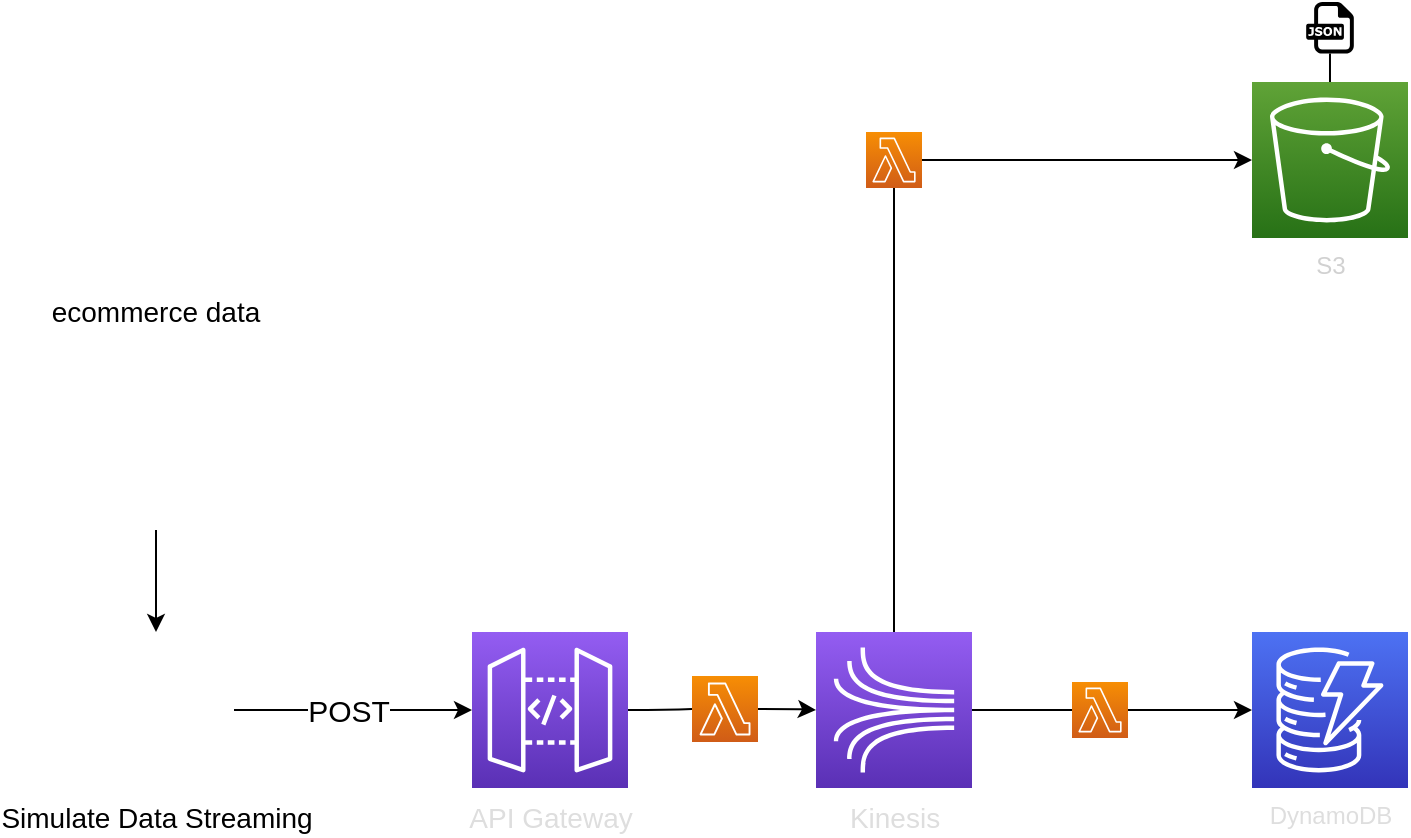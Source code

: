 <mxfile>
    <diagram id="IkYTs75mhj4TECmvrreR" name="Page-1">
        <mxGraphModel dx="1154" dy="828" grid="1" gridSize="10" guides="1" tooltips="1" connect="1" arrows="1" fold="1" page="1" pageScale="1" pageWidth="1169" pageHeight="827" math="0" shadow="0">
            <root>
                <mxCell id="0"/>
                <mxCell id="1" parent="0"/>
                <mxCell id="qmMerwDKsAp8zAsYEjNZ-7" style="edgeStyle=orthogonalEdgeStyle;orthogonalLoop=1;jettySize=auto;html=1;entryX=0;entryY=0.5;entryDx=0;entryDy=0;entryPerimeter=0;fontSize=15;curved=1;" parent="1" source="qmMerwDKsAp8zAsYEjNZ-1" target="qmMerwDKsAp8zAsYEjNZ-6" edge="1">
                    <mxGeometry relative="1" as="geometry"/>
                </mxCell>
                <mxCell id="qmMerwDKsAp8zAsYEjNZ-8" value="POST" style="edgeLabel;html=1;align=center;verticalAlign=middle;resizable=0;points=[];fontSize=15;" parent="qmMerwDKsAp8zAsYEjNZ-7" vertex="1" connectable="0">
                    <mxGeometry x="-0.174" y="-1" relative="1" as="geometry">
                        <mxPoint x="8" y="-1" as="offset"/>
                    </mxGeometry>
                </mxCell>
                <mxCell id="qmMerwDKsAp8zAsYEjNZ-1" value="&lt;font style=&quot;font-size: 14px&quot;&gt;Simulate Data Streaming&lt;/font&gt;" style="shape=image;html=1;verticalAlign=top;verticalLabelPosition=bottom;labelBackgroundColor=none;imageAspect=0;aspect=fixed;image=https://cdn4.iconfinder.com/data/icons/scripting-and-programming-languages/512/Python_logo-128.png;" parent="1" vertex="1">
                    <mxGeometry x="63" y="375" width="78" height="78" as="geometry"/>
                </mxCell>
                <mxCell id="qmMerwDKsAp8zAsYEjNZ-3" style="edgeStyle=orthogonalEdgeStyle;orthogonalLoop=1;jettySize=auto;html=1;entryX=0.5;entryY=0;entryDx=0;entryDy=0;curved=1;" parent="1" source="qmMerwDKsAp8zAsYEjNZ-2" target="qmMerwDKsAp8zAsYEjNZ-1" edge="1">
                    <mxGeometry relative="1" as="geometry"/>
                </mxCell>
                <mxCell id="qmMerwDKsAp8zAsYEjNZ-2" value="" style="shape=image;html=1;verticalAlign=top;verticalLabelPosition=bottom;labelBackgroundColor=#ffffff;imageAspect=0;aspect=fixed;image=https://cdn3.iconfinder.com/data/icons/dompicon-glyph-file-format-2/256/file-csv-format-type-128.png;" parent="1" vertex="1">
                    <mxGeometry x="55" y="230" width="94" height="94" as="geometry"/>
                </mxCell>
                <mxCell id="qmMerwDKsAp8zAsYEjNZ-12" style="edgeStyle=orthogonalEdgeStyle;orthogonalLoop=1;jettySize=auto;html=1;entryX=0;entryY=0.5;entryDx=0;entryDy=0;entryPerimeter=0;fontSize=16;startArrow=none;curved=1;" parent="1" source="qmMerwDKsAp8zAsYEjNZ-15" target="qmMerwDKsAp8zAsYEjNZ-11" edge="1">
                    <mxGeometry relative="1" as="geometry"/>
                </mxCell>
                <mxCell id="qmMerwDKsAp8zAsYEjNZ-6" value="API Gateway" style="points=[[0,0,0],[0.25,0,0],[0.5,0,0],[0.75,0,0],[1,0,0],[0,1,0],[0.25,1,0],[0.5,1,0],[0.75,1,0],[1,1,0],[0,0.25,0],[0,0.5,0],[0,0.75,0],[1,0.25,0],[1,0.5,0],[1,0.75,0]];outlineConnect=0;gradientColor=#945DF2;gradientDirection=north;fillColor=#5A30B5;strokeColor=#ffffff;dashed=0;verticalLabelPosition=bottom;verticalAlign=top;align=center;html=1;fontSize=14;fontStyle=0;aspect=fixed;shape=mxgraph.aws4.resourceIcon;resIcon=mxgraph.aws4.api_gateway;fontColor=#DEDEDE;" parent="1" vertex="1">
                    <mxGeometry x="260" y="375" width="78" height="78" as="geometry"/>
                </mxCell>
                <mxCell id="qmMerwDKsAp8zAsYEjNZ-29" style="edgeStyle=orthogonalEdgeStyle;orthogonalLoop=1;jettySize=auto;html=1;entryX=0;entryY=0.5;entryDx=0;entryDy=0;entryPerimeter=0;fontSize=14;startArrow=none;curved=1;" parent="1" source="qmMerwDKsAp8zAsYEjNZ-27" target="qmMerwDKsAp8zAsYEjNZ-28" edge="1">
                    <mxGeometry relative="1" as="geometry"/>
                </mxCell>
                <mxCell id="qmMerwDKsAp8zAsYEjNZ-11" value="&lt;font style=&quot;font-size: 14px&quot;&gt;Kinesis&lt;/font&gt;" style="points=[[0,0,0],[0.25,0,0],[0.5,0,0],[0.75,0,0],[1,0,0],[0,1,0],[0.25,1,0],[0.5,1,0],[0.75,1,0],[1,1,0],[0,0.25,0],[0,0.5,0],[0,0.75,0],[1,0.25,0],[1,0.5,0],[1,0.75,0]];outlineConnect=0;gradientColor=#945DF2;gradientDirection=north;fillColor=#5A30B5;strokeColor=#ffffff;dashed=0;verticalLabelPosition=bottom;verticalAlign=top;align=center;html=1;fontSize=12;fontStyle=0;aspect=fixed;shape=mxgraph.aws4.resourceIcon;resIcon=mxgraph.aws4.kinesis;fontColor=#DEDEDE;" parent="1" vertex="1">
                    <mxGeometry x="432" y="375" width="78" height="78" as="geometry"/>
                </mxCell>
                <mxCell id="qmMerwDKsAp8zAsYEjNZ-15" value="" style="points=[[0,0,0],[0.25,0,0],[0.5,0,0],[0.75,0,0],[1,0,0],[0,1,0],[0.25,1,0],[0.5,1,0],[0.75,1,0],[1,1,0],[0,0.25,0],[0,0.5,0],[0,0.75,0],[1,0.25,0],[1,0.5,0],[1,0.75,0]];outlineConnect=0;fontColor=#232F3E;gradientColor=#F78E04;gradientDirection=north;fillColor=#D05C17;strokeColor=#ffffff;dashed=0;verticalLabelPosition=bottom;verticalAlign=top;align=center;html=1;fontSize=12;fontStyle=0;aspect=fixed;shape=mxgraph.aws4.resourceIcon;resIcon=mxgraph.aws4.lambda;" parent="1" vertex="1">
                    <mxGeometry x="370" y="397" width="33" height="33" as="geometry"/>
                </mxCell>
                <mxCell id="qmMerwDKsAp8zAsYEjNZ-16" value="" style="edgeStyle=orthogonalEdgeStyle;orthogonalLoop=1;jettySize=auto;html=1;entryX=0;entryY=0.5;entryDx=0;entryDy=0;entryPerimeter=0;fontSize=16;endArrow=none;curved=1;" parent="1" source="qmMerwDKsAp8zAsYEjNZ-6" target="qmMerwDKsAp8zAsYEjNZ-15" edge="1">
                    <mxGeometry relative="1" as="geometry">
                        <mxPoint x="448" y="414.059" as="sourcePoint"/>
                        <mxPoint x="610" y="492.0" as="targetPoint"/>
                    </mxGeometry>
                </mxCell>
                <mxCell id="qmMerwDKsAp8zAsYEjNZ-24" style="edgeStyle=orthogonalEdgeStyle;orthogonalLoop=1;jettySize=auto;html=1;entryX=0;entryY=0.5;entryDx=0;entryDy=0;entryPerimeter=0;fontSize=16;exitX=1;exitY=0.5;exitDx=0;exitDy=0;exitPerimeter=0;startArrow=none;curved=1;" parent="1" source="qmMerwDKsAp8zAsYEjNZ-25" target="qmMerwDKsAp8zAsYEjNZ-23" edge="1">
                    <mxGeometry relative="1" as="geometry">
                        <mxPoint x="571" y="220" as="sourcePoint"/>
                        <Array as="points"/>
                    </mxGeometry>
                </mxCell>
                <mxCell id="qmMerwDKsAp8zAsYEjNZ-22" value="ecommerce data" style="text;html=1;strokeColor=none;fillColor=none;align=center;verticalAlign=middle;whiteSpace=wrap;fontSize=14;" parent="1" vertex="1">
                    <mxGeometry x="32" y="200" width="140" height="30" as="geometry"/>
                </mxCell>
                <mxCell id="qmMerwDKsAp8zAsYEjNZ-23" value="&lt;font color=&quot;#d1d1d1&quot;&gt;S3&lt;/font&gt;" style="points=[[0,0,0],[0.25,0,0],[0.5,0,0],[0.75,0,0],[1,0,0],[0,1,0],[0.25,1,0],[0.5,1,0],[0.75,1,0],[1,1,0],[0,0.25,0],[0,0.5,0],[0,0.75,0],[1,0.25,0],[1,0.5,0],[1,0.75,0]];outlineConnect=0;fontColor=#232F3E;gradientColor=#60A337;gradientDirection=north;fillColor=#277116;strokeColor=#ffffff;dashed=0;verticalLabelPosition=bottom;verticalAlign=top;align=center;html=1;fontSize=12;fontStyle=0;aspect=fixed;shape=mxgraph.aws4.resourceIcon;resIcon=mxgraph.aws4.s3;" parent="1" vertex="1">
                    <mxGeometry x="650" y="100" width="78" height="78" as="geometry"/>
                </mxCell>
                <mxCell id="qmMerwDKsAp8zAsYEjNZ-25" value="" style="points=[[0,0,0],[0.25,0,0],[0.5,0,0],[0.75,0,0],[1,0,0],[0,1,0],[0.25,1,0],[0.5,1,0],[0.75,1,0],[1,1,0],[0,0.25,0],[0,0.5,0],[0,0.75,0],[1,0.25,0],[1,0.5,0],[1,0.75,0]];outlineConnect=0;fontColor=#232F3E;gradientColor=#F78E04;gradientDirection=north;fillColor=#D05C17;strokeColor=#ffffff;dashed=0;verticalLabelPosition=bottom;verticalAlign=top;align=center;html=1;fontSize=12;fontStyle=0;aspect=fixed;shape=mxgraph.aws4.resourceIcon;resIcon=mxgraph.aws4.lambda;" parent="1" vertex="1">
                    <mxGeometry x="457" y="125" width="28" height="28" as="geometry"/>
                </mxCell>
                <mxCell id="qmMerwDKsAp8zAsYEjNZ-26" value="" style="edgeStyle=orthogonalEdgeStyle;orthogonalLoop=1;jettySize=auto;html=1;entryX=0.5;entryY=1;entryDx=0;entryDy=0;entryPerimeter=0;fontSize=16;exitX=0.5;exitY=0;exitDx=0;exitDy=0;exitPerimeter=0;endArrow=none;curved=1;" parent="1" source="qmMerwDKsAp8zAsYEjNZ-11" target="qmMerwDKsAp8zAsYEjNZ-25" edge="1">
                    <mxGeometry relative="1" as="geometry">
                        <mxPoint x="571.0" y="375" as="sourcePoint"/>
                        <mxPoint x="770" y="139.0" as="targetPoint"/>
                        <Array as="points"/>
                    </mxGeometry>
                </mxCell>
                <mxCell id="qmMerwDKsAp8zAsYEjNZ-28" value="DynamoDB" style="points=[[0,0,0],[0.25,0,0],[0.5,0,0],[0.75,0,0],[1,0,0],[0,1,0],[0.25,1,0],[0.5,1,0],[0.75,1,0],[1,1,0],[0,0.25,0],[0,0.5,0],[0,0.75,0],[1,0.25,0],[1,0.5,0],[1,0.75,0]];outlineConnect=0;gradientColor=#4D72F3;gradientDirection=north;fillColor=#3334B9;strokeColor=#ffffff;dashed=0;verticalLabelPosition=bottom;verticalAlign=top;align=center;html=1;fontSize=12;fontStyle=0;aspect=fixed;shape=mxgraph.aws4.resourceIcon;resIcon=mxgraph.aws4.dynamodb;fontColor=#DEDEDE;" parent="1" vertex="1">
                    <mxGeometry x="650" y="375" width="78" height="78" as="geometry"/>
                </mxCell>
                <mxCell id="qmMerwDKsAp8zAsYEjNZ-27" value="" style="points=[[0,0,0],[0.25,0,0],[0.5,0,0],[0.75,0,0],[1,0,0],[0,1,0],[0.25,1,0],[0.5,1,0],[0.75,1,0],[1,1,0],[0,0.25,0],[0,0.5,0],[0,0.75,0],[1,0.25,0],[1,0.5,0],[1,0.75,0]];outlineConnect=0;fontColor=#232F3E;gradientColor=#F78E04;gradientDirection=north;fillColor=#D05C17;strokeColor=#ffffff;dashed=0;verticalLabelPosition=bottom;verticalAlign=top;align=center;html=1;fontSize=12;fontStyle=0;aspect=fixed;shape=mxgraph.aws4.resourceIcon;resIcon=mxgraph.aws4.lambda;" parent="1" vertex="1">
                    <mxGeometry x="560" y="400" width="28" height="28" as="geometry"/>
                </mxCell>
                <mxCell id="qmMerwDKsAp8zAsYEjNZ-30" value="" style="edgeStyle=orthogonalEdgeStyle;orthogonalLoop=1;jettySize=auto;html=1;entryX=0;entryY=0.5;entryDx=0;entryDy=0;entryPerimeter=0;fontSize=14;endArrow=none;curved=1;" parent="1" source="qmMerwDKsAp8zAsYEjNZ-11" target="qmMerwDKsAp8zAsYEjNZ-27" edge="1">
                    <mxGeometry relative="1" as="geometry">
                        <mxPoint x="510" y="414" as="sourcePoint"/>
                        <mxPoint x="650" y="414" as="targetPoint"/>
                    </mxGeometry>
                </mxCell>
                <mxCell id="qmMerwDKsAp8zAsYEjNZ-31" value="" style="dashed=0;outlineConnect=0;html=1;align=center;labelPosition=center;verticalLabelPosition=bottom;verticalAlign=top;shape=mxgraph.weblogos.json;fontSize=14;" parent="1" vertex="1">
                    <mxGeometry x="677.08" y="60" width="23.83" height="25.8" as="geometry"/>
                </mxCell>
                <mxCell id="qmMerwDKsAp8zAsYEjNZ-34" value="" style="endArrow=none;html=1;fontSize=14;exitX=0.5;exitY=0;exitDx=0;exitDy=0;exitPerimeter=0;curved=1;" parent="1" source="qmMerwDKsAp8zAsYEjNZ-23" target="qmMerwDKsAp8zAsYEjNZ-31" edge="1">
                    <mxGeometry width="50" height="50" relative="1" as="geometry">
                        <mxPoint x="700" y="80" as="sourcePoint"/>
                        <mxPoint x="740" y="50" as="targetPoint"/>
                    </mxGeometry>
                </mxCell>
            </root>
        </mxGraphModel>
    </diagram>
</mxfile>